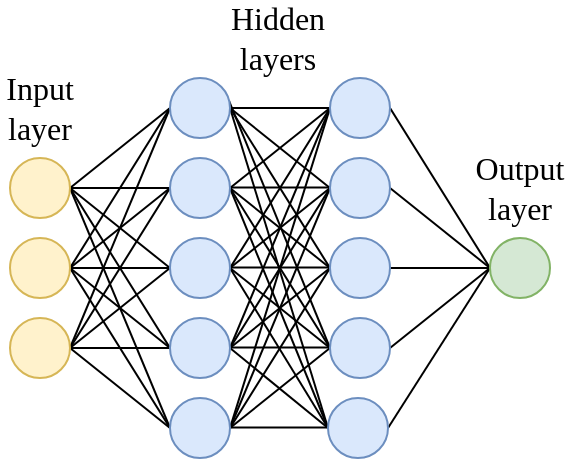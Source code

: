 <mxfile version="13.6.6" type="device"><diagram id="wyvYSxyy9mP0nuuE5lwd" name="Page-1"><mxGraphModel dx="813" dy="437" grid="1" gridSize="10" guides="1" tooltips="1" connect="1" arrows="1" fold="1" page="1" pageScale="1" pageWidth="827" pageHeight="1169" math="0" shadow="0" extFonts="Old Standard TT^https://fonts.googleapis.com/css?family=Old+Standard+TT"><root><mxCell id="0"/><mxCell id="1" parent="0"/><mxCell id="2ZrUHVWWdNkFMq_4CjiW-24" value="" style="endArrow=none;html=1;strokeColor=#000000;exitX=1;exitY=0.5;exitDx=0;exitDy=0;entryX=0;entryY=0.5;entryDx=0;entryDy=0;endFill=0;" parent="1" source="2ZrUHVWWdNkFMq_4CjiW-1" target="2ZrUHVWWdNkFMq_4CjiW-12" edge="1"><mxGeometry width="50" height="50" relative="1" as="geometry"><mxPoint x="390" y="440" as="sourcePoint"/><mxPoint x="440" y="390" as="targetPoint"/></mxGeometry></mxCell><mxCell id="2ZrUHVWWdNkFMq_4CjiW-25" value="" style="endArrow=none;html=1;strokeColor=#000000;exitX=1;exitY=0.5;exitDx=0;exitDy=0;entryX=0;entryY=0.5;entryDx=0;entryDy=0;" parent="1" source="2ZrUHVWWdNkFMq_4CjiW-1" target="2ZrUHVWWdNkFMq_4CjiW-11" edge="1"><mxGeometry width="50" height="50" relative="1" as="geometry"><mxPoint x="280" y="275" as="sourcePoint"/><mxPoint x="330" y="235" as="targetPoint"/></mxGeometry></mxCell><mxCell id="2ZrUHVWWdNkFMq_4CjiW-26" value="" style="endArrow=none;html=1;strokeColor=#000000;exitX=1;exitY=0.5;exitDx=0;exitDy=0;entryX=0;entryY=0.5;entryDx=0;entryDy=0;" parent="1" source="2ZrUHVWWdNkFMq_4CjiW-1" target="2ZrUHVWWdNkFMq_4CjiW-10" edge="1"><mxGeometry width="50" height="50" relative="1" as="geometry"><mxPoint x="280" y="275" as="sourcePoint"/><mxPoint x="330" y="275" as="targetPoint"/></mxGeometry></mxCell><mxCell id="2ZrUHVWWdNkFMq_4CjiW-27" value="" style="endArrow=none;html=1;strokeColor=#000000;exitX=1;exitY=0.5;exitDx=0;exitDy=0;entryX=0;entryY=0.5;entryDx=0;entryDy=0;" parent="1" source="2ZrUHVWWdNkFMq_4CjiW-1" target="2ZrUHVWWdNkFMq_4CjiW-9" edge="1"><mxGeometry width="50" height="50" relative="1" as="geometry"><mxPoint x="280" y="275" as="sourcePoint"/><mxPoint x="330" y="315" as="targetPoint"/></mxGeometry></mxCell><mxCell id="2ZrUHVWWdNkFMq_4CjiW-28" value="" style="endArrow=none;html=1;strokeColor=#000000;exitX=1;exitY=0.5;exitDx=0;exitDy=0;entryX=0;entryY=0.5;entryDx=0;entryDy=0;" parent="1" source="2ZrUHVWWdNkFMq_4CjiW-1" target="2ZrUHVWWdNkFMq_4CjiW-8" edge="1"><mxGeometry width="50" height="50" relative="1" as="geometry"><mxPoint x="280" y="275" as="sourcePoint"/><mxPoint x="330" y="355" as="targetPoint"/></mxGeometry></mxCell><mxCell id="2ZrUHVWWdNkFMq_4CjiW-39" value="" style="endArrow=none;html=1;strokeColor=#000000;exitX=1;exitY=0.5;exitDx=0;exitDy=0;entryX=0;entryY=0.5;entryDx=0;entryDy=0;" parent="1" source="2ZrUHVWWdNkFMq_4CjiW-2" target="2ZrUHVWWdNkFMq_4CjiW-12" edge="1"><mxGeometry width="50" height="50" relative="1" as="geometry"><mxPoint x="280" y="275" as="sourcePoint"/><mxPoint x="330" y="235" as="targetPoint"/></mxGeometry></mxCell><mxCell id="2ZrUHVWWdNkFMq_4CjiW-40" value="" style="endArrow=none;html=1;strokeColor=#000000;exitX=1;exitY=0.5;exitDx=0;exitDy=0;entryX=0;entryY=0.5;entryDx=0;entryDy=0;" parent="1" source="2ZrUHVWWdNkFMq_4CjiW-3" target="2ZrUHVWWdNkFMq_4CjiW-12" edge="1"><mxGeometry width="50" height="50" relative="1" as="geometry"><mxPoint x="280" y="315" as="sourcePoint"/><mxPoint x="330" y="235" as="targetPoint"/></mxGeometry></mxCell><mxCell id="2ZrUHVWWdNkFMq_4CjiW-43" value="" style="endArrow=none;html=1;strokeColor=#000000;exitX=1;exitY=0.5;exitDx=0;exitDy=0;entryX=0;entryY=0.5;entryDx=0;entryDy=0;" parent="1" source="2ZrUHVWWdNkFMq_4CjiW-2" target="2ZrUHVWWdNkFMq_4CjiW-11" edge="1"><mxGeometry width="50" height="50" relative="1" as="geometry"><mxPoint x="280" y="435" as="sourcePoint"/><mxPoint x="330" y="235" as="targetPoint"/></mxGeometry></mxCell><mxCell id="2ZrUHVWWdNkFMq_4CjiW-44" value="" style="endArrow=none;html=1;strokeColor=#000000;exitX=1;exitY=0.5;exitDx=0;exitDy=0;entryX=0;entryY=0.5;entryDx=0;entryDy=0;" parent="1" source="2ZrUHVWWdNkFMq_4CjiW-2" target="2ZrUHVWWdNkFMq_4CjiW-10" edge="1"><mxGeometry width="50" height="50" relative="1" as="geometry"><mxPoint x="280" y="315" as="sourcePoint"/><mxPoint x="330" y="275" as="targetPoint"/></mxGeometry></mxCell><mxCell id="2ZrUHVWWdNkFMq_4CjiW-45" value="" style="endArrow=none;html=1;strokeColor=#000000;exitX=1;exitY=0.5;exitDx=0;exitDy=0;entryX=0;entryY=0.5;entryDx=0;entryDy=0;" parent="1" source="2ZrUHVWWdNkFMq_4CjiW-2" target="2ZrUHVWWdNkFMq_4CjiW-9" edge="1"><mxGeometry width="50" height="50" relative="1" as="geometry"><mxPoint x="280" y="315" as="sourcePoint"/><mxPoint x="330" y="315" as="targetPoint"/></mxGeometry></mxCell><mxCell id="2ZrUHVWWdNkFMq_4CjiW-46" value="" style="endArrow=none;html=1;strokeColor=#000000;exitX=1;exitY=0.5;exitDx=0;exitDy=0;entryX=0;entryY=0.5;entryDx=0;entryDy=0;" parent="1" source="2ZrUHVWWdNkFMq_4CjiW-2" target="2ZrUHVWWdNkFMq_4CjiW-8" edge="1"><mxGeometry width="50" height="50" relative="1" as="geometry"><mxPoint x="280" y="315" as="sourcePoint"/><mxPoint x="330" y="355" as="targetPoint"/></mxGeometry></mxCell><mxCell id="2ZrUHVWWdNkFMq_4CjiW-49" value="" style="endArrow=none;html=1;strokeColor=#000000;exitX=1;exitY=0.5;exitDx=0;exitDy=0;entryX=0;entryY=0.5;entryDx=0;entryDy=0;" parent="1" source="2ZrUHVWWdNkFMq_4CjiW-3" target="2ZrUHVWWdNkFMq_4CjiW-11" edge="1"><mxGeometry width="50" height="50" relative="1" as="geometry"><mxPoint x="280" y="355" as="sourcePoint"/><mxPoint x="330" y="235" as="targetPoint"/></mxGeometry></mxCell><mxCell id="2ZrUHVWWdNkFMq_4CjiW-50" value="" style="endArrow=none;html=1;strokeColor=#000000;exitX=1;exitY=0.5;exitDx=0;exitDy=0;entryX=0;entryY=0.5;entryDx=0;entryDy=0;" parent="1" source="2ZrUHVWWdNkFMq_4CjiW-3" target="2ZrUHVWWdNkFMq_4CjiW-10" edge="1"><mxGeometry width="50" height="50" relative="1" as="geometry"><mxPoint x="280" y="355" as="sourcePoint"/><mxPoint x="330" y="275" as="targetPoint"/></mxGeometry></mxCell><mxCell id="2ZrUHVWWdNkFMq_4CjiW-51" value="" style="endArrow=none;html=1;strokeColor=#000000;exitX=1;exitY=0.5;exitDx=0;exitDy=0;entryX=0;entryY=0.5;entryDx=0;entryDy=0;" parent="1" source="2ZrUHVWWdNkFMq_4CjiW-3" target="2ZrUHVWWdNkFMq_4CjiW-9" edge="1"><mxGeometry width="50" height="50" relative="1" as="geometry"><mxPoint x="280" y="355" as="sourcePoint"/><mxPoint x="330" y="315" as="targetPoint"/></mxGeometry></mxCell><mxCell id="2ZrUHVWWdNkFMq_4CjiW-52" value="" style="endArrow=none;html=1;strokeColor=#000000;exitX=1;exitY=0.5;exitDx=0;exitDy=0;entryX=0;entryY=0.5;entryDx=0;entryDy=0;" parent="1" source="2ZrUHVWWdNkFMq_4CjiW-3" target="2ZrUHVWWdNkFMq_4CjiW-8" edge="1"><mxGeometry width="50" height="50" relative="1" as="geometry"><mxPoint x="280" y="355" as="sourcePoint"/><mxPoint x="330" y="355" as="targetPoint"/></mxGeometry></mxCell><mxCell id="2ZrUHVWWdNkFMq_4CjiW-67" value="" style="endArrow=none;html=1;strokeColor=#000000;exitX=1;exitY=0.5;exitDx=0;exitDy=0;entryX=0;entryY=0.5;entryDx=0;entryDy=0;" parent="1" source="2ZrUHVWWdNkFMq_4CjiW-13" target="2ZrUHVWWdNkFMq_4CjiW-21" edge="1"><mxGeometry width="50" height="50" relative="1" as="geometry"><mxPoint x="280" y="435" as="sourcePoint"/><mxPoint x="330" y="475" as="targetPoint"/></mxGeometry></mxCell><mxCell id="2ZrUHVWWdNkFMq_4CjiW-68" value="" style="endArrow=none;html=1;strokeColor=#000000;exitX=1;exitY=0.5;exitDx=0;exitDy=0;entryX=0;entryY=0.5;entryDx=0;entryDy=0;" parent="1" source="2ZrUHVWWdNkFMq_4CjiW-14" target="2ZrUHVWWdNkFMq_4CjiW-21" edge="1"><mxGeometry width="50" height="50" relative="1" as="geometry"><mxPoint x="440" y="235" as="sourcePoint"/><mxPoint x="490" y="355" as="targetPoint"/></mxGeometry></mxCell><mxCell id="2ZrUHVWWdNkFMq_4CjiW-69" value="" style="endArrow=none;html=1;strokeColor=#000000;exitX=1;exitY=0.5;exitDx=0;exitDy=0;entryX=0;entryY=0.5;entryDx=0;entryDy=0;" parent="1" source="2ZrUHVWWdNkFMq_4CjiW-15" target="2ZrUHVWWdNkFMq_4CjiW-21" edge="1"><mxGeometry width="50" height="50" relative="1" as="geometry"><mxPoint x="440" y="275" as="sourcePoint"/><mxPoint x="490" y="355" as="targetPoint"/></mxGeometry></mxCell><mxCell id="2ZrUHVWWdNkFMq_4CjiW-70" value="" style="endArrow=none;html=1;strokeColor=#000000;exitX=1;exitY=0.5;exitDx=0;exitDy=0;entryX=0;entryY=0.5;entryDx=0;entryDy=0;" parent="1" source="2ZrUHVWWdNkFMq_4CjiW-16" target="2ZrUHVWWdNkFMq_4CjiW-21" edge="1"><mxGeometry width="50" height="50" relative="1" as="geometry"><mxPoint x="440" y="315" as="sourcePoint"/><mxPoint x="490" y="355" as="targetPoint"/></mxGeometry></mxCell><mxCell id="2ZrUHVWWdNkFMq_4CjiW-71" value="" style="endArrow=none;html=1;strokeColor=#000000;exitX=1;exitY=0.5;exitDx=0;exitDy=0;entryX=0;entryY=0.5;entryDx=0;entryDy=0;" parent="1" source="2ZrUHVWWdNkFMq_4CjiW-17" target="2ZrUHVWWdNkFMq_4CjiW-21" edge="1"><mxGeometry width="50" height="50" relative="1" as="geometry"><mxPoint x="440" y="355" as="sourcePoint"/><mxPoint x="490" y="355" as="targetPoint"/></mxGeometry></mxCell><mxCell id="2ZrUHVWWdNkFMq_4CjiW-74" value="" style="endArrow=none;html=1;strokeColor=#000000;exitX=1;exitY=0.5;exitDx=0;exitDy=0;entryX=0;entryY=0.5;entryDx=0;entryDy=0;" parent="1" source="2ZrUHVWWdNkFMq_4CjiW-12" target="2ZrUHVWWdNkFMq_4CjiW-13" edge="1"><mxGeometry width="50" height="50" relative="1" as="geometry"><mxPoint x="440" y="235" as="sourcePoint"/><mxPoint x="490" y="355" as="targetPoint"/></mxGeometry></mxCell><mxCell id="2ZrUHVWWdNkFMq_4CjiW-75" value="" style="endArrow=none;html=1;strokeColor=#000000;exitX=1;exitY=0.5;exitDx=0;exitDy=0;entryX=0;entryY=0.5;entryDx=0;entryDy=0;" parent="1" edge="1"><mxGeometry width="50" height="50" relative="1" as="geometry"><mxPoint x="350" y="264.76" as="sourcePoint"/><mxPoint x="400" y="264.76" as="targetPoint"/></mxGeometry></mxCell><mxCell id="2ZrUHVWWdNkFMq_4CjiW-76" value="" style="endArrow=none;html=1;strokeColor=#000000;exitX=1;exitY=0.5;exitDx=0;exitDy=0;entryX=0;entryY=0.5;entryDx=0;entryDy=0;" parent="1" edge="1"><mxGeometry width="50" height="50" relative="1" as="geometry"><mxPoint x="350" y="304.76" as="sourcePoint"/><mxPoint x="400" y="304.76" as="targetPoint"/></mxGeometry></mxCell><mxCell id="2ZrUHVWWdNkFMq_4CjiW-77" value="" style="endArrow=none;html=1;strokeColor=#000000;exitX=1;exitY=0.5;exitDx=0;exitDy=0;entryX=0;entryY=0.5;entryDx=0;entryDy=0;" parent="1" edge="1"><mxGeometry width="50" height="50" relative="1" as="geometry"><mxPoint x="350" y="344.76" as="sourcePoint"/><mxPoint x="400" y="344.76" as="targetPoint"/></mxGeometry></mxCell><mxCell id="2ZrUHVWWdNkFMq_4CjiW-78" value="" style="endArrow=none;html=1;strokeColor=#000000;exitX=1;exitY=0.5;exitDx=0;exitDy=0;entryX=0;entryY=0.5;entryDx=0;entryDy=0;" parent="1" edge="1"><mxGeometry width="50" height="50" relative="1" as="geometry"><mxPoint x="350" y="384.76" as="sourcePoint"/><mxPoint x="400" y="384.76" as="targetPoint"/></mxGeometry></mxCell><mxCell id="2ZrUHVWWdNkFMq_4CjiW-83" value="" style="endArrow=none;html=1;strokeColor=#000000;exitX=1;exitY=0.5;exitDx=0;exitDy=0;entryX=0;entryY=0.5;entryDx=0;entryDy=0;" parent="1" source="2ZrUHVWWdNkFMq_4CjiW-8" target="2ZrUHVWWdNkFMq_4CjiW-16" edge="1"><mxGeometry width="50" height="50" relative="1" as="geometry"><mxPoint x="350" y="370" as="sourcePoint"/><mxPoint x="400" y="330" as="targetPoint"/></mxGeometry></mxCell><mxCell id="2ZrUHVWWdNkFMq_4CjiW-84" value="" style="endArrow=none;html=1;strokeColor=#000000;exitX=1;exitY=0.5;exitDx=0;exitDy=0;entryX=0;entryY=0.5;entryDx=0;entryDy=0;" parent="1" source="2ZrUHVWWdNkFMq_4CjiW-9" target="2ZrUHVWWdNkFMq_4CjiW-15" edge="1"><mxGeometry width="50" height="50" relative="1" as="geometry"><mxPoint x="360" y="395" as="sourcePoint"/><mxPoint x="410" y="355" as="targetPoint"/></mxGeometry></mxCell><mxCell id="2ZrUHVWWdNkFMq_4CjiW-85" value="" style="endArrow=none;html=1;strokeColor=#000000;exitX=1;exitY=0.5;exitDx=0;exitDy=0;entryX=0;entryY=0.5;entryDx=0;entryDy=0;" parent="1" source="2ZrUHVWWdNkFMq_4CjiW-10" target="2ZrUHVWWdNkFMq_4CjiW-14" edge="1"><mxGeometry width="50" height="50" relative="1" as="geometry"><mxPoint x="360" y="355" as="sourcePoint"/><mxPoint x="410" y="315" as="targetPoint"/></mxGeometry></mxCell><mxCell id="2ZrUHVWWdNkFMq_4CjiW-86" value="" style="endArrow=none;html=1;strokeColor=#000000;exitX=1;exitY=0.5;exitDx=0;exitDy=0;entryX=0;entryY=0.5;entryDx=0;entryDy=0;" parent="1" source="2ZrUHVWWdNkFMq_4CjiW-11" target="2ZrUHVWWdNkFMq_4CjiW-13" edge="1"><mxGeometry width="50" height="50" relative="1" as="geometry"><mxPoint x="360" y="315" as="sourcePoint"/><mxPoint x="410" y="275" as="targetPoint"/></mxGeometry></mxCell><mxCell id="2ZrUHVWWdNkFMq_4CjiW-87" value="" style="endArrow=none;html=1;strokeColor=#000000;exitX=1;exitY=0.5;exitDx=0;exitDy=0;entryX=0;entryY=0.5;entryDx=0;entryDy=0;" parent="1" source="2ZrUHVWWdNkFMq_4CjiW-12" target="2ZrUHVWWdNkFMq_4CjiW-14" edge="1"><mxGeometry width="50" height="50" relative="1" as="geometry"><mxPoint x="360" y="275" as="sourcePoint"/><mxPoint x="410" y="235" as="targetPoint"/></mxGeometry></mxCell><mxCell id="2ZrUHVWWdNkFMq_4CjiW-88" value="" style="endArrow=none;html=1;strokeColor=#000000;exitX=1;exitY=0.5;exitDx=0;exitDy=0;entryX=0;entryY=0.5;entryDx=0;entryDy=0;" parent="1" source="2ZrUHVWWdNkFMq_4CjiW-11" target="2ZrUHVWWdNkFMq_4CjiW-15" edge="1"><mxGeometry width="50" height="50" relative="1" as="geometry"><mxPoint x="360" y="235" as="sourcePoint"/><mxPoint x="410" y="275" as="targetPoint"/></mxGeometry></mxCell><mxCell id="2ZrUHVWWdNkFMq_4CjiW-89" value="" style="endArrow=none;html=1;strokeColor=#000000;exitX=1;exitY=0.5;exitDx=0;exitDy=0;entryX=0;entryY=0.5;entryDx=0;entryDy=0;" parent="1" source="2ZrUHVWWdNkFMq_4CjiW-10" target="2ZrUHVWWdNkFMq_4CjiW-16" edge="1"><mxGeometry width="50" height="50" relative="1" as="geometry"><mxPoint x="360" y="275" as="sourcePoint"/><mxPoint x="410" y="315" as="targetPoint"/></mxGeometry></mxCell><mxCell id="2ZrUHVWWdNkFMq_4CjiW-90" value="" style="endArrow=none;html=1;strokeColor=#000000;exitX=1;exitY=0.5;exitDx=0;exitDy=0;entryX=0;entryY=0.5;entryDx=0;entryDy=0;" parent="1" source="2ZrUHVWWdNkFMq_4CjiW-9" target="2ZrUHVWWdNkFMq_4CjiW-17" edge="1"><mxGeometry width="50" height="50" relative="1" as="geometry"><mxPoint x="360" y="315" as="sourcePoint"/><mxPoint x="410" y="355" as="targetPoint"/></mxGeometry></mxCell><mxCell id="2ZrUHVWWdNkFMq_4CjiW-93" value="" style="endArrow=none;html=1;strokeColor=#000000;exitX=1;exitY=0.5;exitDx=0;exitDy=0;entryX=0;entryY=0.5;entryDx=0;entryDy=0;" parent="1" source="2ZrUHVWWdNkFMq_4CjiW-12" target="2ZrUHVWWdNkFMq_4CjiW-15" edge="1"><mxGeometry width="50" height="50" relative="1" as="geometry"><mxPoint x="360" y="235" as="sourcePoint"/><mxPoint x="410" y="275" as="targetPoint"/></mxGeometry></mxCell><mxCell id="2ZrUHVWWdNkFMq_4CjiW-94" value="" style="endArrow=none;html=1;strokeColor=#000000;exitX=0.979;exitY=0.367;exitDx=0;exitDy=0;entryX=0;entryY=0.5;entryDx=0;entryDy=0;exitPerimeter=0;" parent="1" source="2ZrUHVWWdNkFMq_4CjiW-12" target="2ZrUHVWWdNkFMq_4CjiW-16" edge="1"><mxGeometry width="50" height="50" relative="1" as="geometry"><mxPoint x="360" y="235" as="sourcePoint"/><mxPoint x="410" y="315" as="targetPoint"/></mxGeometry></mxCell><mxCell id="2ZrUHVWWdNkFMq_4CjiW-95" value="" style="endArrow=none;html=1;strokeColor=#000000;exitX=1;exitY=0.5;exitDx=0;exitDy=0;entryX=0;entryY=0.5;entryDx=0;entryDy=0;" parent="1" source="2ZrUHVWWdNkFMq_4CjiW-12" target="2ZrUHVWWdNkFMq_4CjiW-17" edge="1"><mxGeometry width="50" height="50" relative="1" as="geometry"><mxPoint x="359.37" y="231.01" as="sourcePoint"/><mxPoint x="410" y="355" as="targetPoint"/></mxGeometry></mxCell><mxCell id="2ZrUHVWWdNkFMq_4CjiW-98" value="" style="endArrow=none;html=1;strokeColor=#000000;exitX=1;exitY=0.5;exitDx=0;exitDy=0;entryX=0;entryY=0.5;entryDx=0;entryDy=0;" parent="1" source="2ZrUHVWWdNkFMq_4CjiW-11" target="2ZrUHVWWdNkFMq_4CjiW-16" edge="1"><mxGeometry width="50" height="50" relative="1" as="geometry"><mxPoint x="380" y="255" as="sourcePoint"/><mxPoint x="430" y="415" as="targetPoint"/></mxGeometry></mxCell><mxCell id="2ZrUHVWWdNkFMq_4CjiW-101" value="" style="endArrow=none;html=1;strokeColor=#000000;exitX=1;exitY=0.5;exitDx=0;exitDy=0;entryX=0;entryY=0.5;entryDx=0;entryDy=0;" parent="1" source="2ZrUHVWWdNkFMq_4CjiW-11" target="2ZrUHVWWdNkFMq_4CjiW-17" edge="1"><mxGeometry width="50" height="50" relative="1" as="geometry"><mxPoint x="360" y="275" as="sourcePoint"/><mxPoint x="410" y="355" as="targetPoint"/></mxGeometry></mxCell><mxCell id="2ZrUHVWWdNkFMq_4CjiW-105" value="" style="endArrow=none;html=1;strokeColor=#000000;exitX=1;exitY=0.5;exitDx=0;exitDy=0;entryX=0;entryY=0.5;entryDx=0;entryDy=0;" parent="1" source="2ZrUHVWWdNkFMq_4CjiW-10" target="2ZrUHVWWdNkFMq_4CjiW-13" edge="1"><mxGeometry width="50" height="50" relative="1" as="geometry"><mxPoint x="360" y="235" as="sourcePoint"/><mxPoint x="410" y="275" as="targetPoint"/></mxGeometry></mxCell><mxCell id="2ZrUHVWWdNkFMq_4CjiW-106" value="" style="endArrow=none;html=1;strokeColor=#000000;exitX=1;exitY=0.5;exitDx=0;exitDy=0;entryX=0;entryY=0.5;entryDx=0;entryDy=0;" parent="1" source="2ZrUHVWWdNkFMq_4CjiW-10" target="2ZrUHVWWdNkFMq_4CjiW-17" edge="1"><mxGeometry width="50" height="50" relative="1" as="geometry"><mxPoint x="360" y="315" as="sourcePoint"/><mxPoint x="410" y="235" as="targetPoint"/></mxGeometry></mxCell><mxCell id="2ZrUHVWWdNkFMq_4CjiW-109" value="" style="endArrow=none;html=1;strokeColor=#000000;exitX=1;exitY=0.5;exitDx=0;exitDy=0;entryX=0;entryY=0.5;entryDx=0;entryDy=0;" parent="1" source="2ZrUHVWWdNkFMq_4CjiW-9" target="2ZrUHVWWdNkFMq_4CjiW-13" edge="1"><mxGeometry width="50" height="50" relative="1" as="geometry"><mxPoint x="360" y="315" as="sourcePoint"/><mxPoint x="410" y="475" as="targetPoint"/></mxGeometry></mxCell><mxCell id="2ZrUHVWWdNkFMq_4CjiW-110" value="" style="endArrow=none;html=1;strokeColor=#000000;exitX=1;exitY=0.5;exitDx=0;exitDy=0;entryX=0;entryY=0.5;entryDx=0;entryDy=0;" parent="1" source="2ZrUHVWWdNkFMq_4CjiW-9" target="2ZrUHVWWdNkFMq_4CjiW-14" edge="1"><mxGeometry width="50" height="50" relative="1" as="geometry"><mxPoint x="360" y="355" as="sourcePoint"/><mxPoint x="410" y="235" as="targetPoint"/></mxGeometry></mxCell><mxCell id="2ZrUHVWWdNkFMq_4CjiW-114" value="" style="endArrow=none;html=1;strokeColor=#000000;exitX=1;exitY=0.5;exitDx=0;exitDy=0;entryX=0;entryY=0.5;entryDx=0;entryDy=0;" parent="1" source="2ZrUHVWWdNkFMq_4CjiW-8" target="2ZrUHVWWdNkFMq_4CjiW-15" edge="1"><mxGeometry width="50" height="50" relative="1" as="geometry"><mxPoint x="360" y="395" as="sourcePoint"/><mxPoint x="410" y="475" as="targetPoint"/></mxGeometry></mxCell><mxCell id="2ZrUHVWWdNkFMq_4CjiW-115" value="" style="endArrow=none;html=1;strokeColor=#000000;exitX=1;exitY=0.5;exitDx=0;exitDy=0;entryX=0;entryY=0.5;entryDx=0;entryDy=0;" parent="1" source="2ZrUHVWWdNkFMq_4CjiW-8" target="2ZrUHVWWdNkFMq_4CjiW-14" edge="1"><mxGeometry width="50" height="50" relative="1" as="geometry"><mxPoint x="360" y="395" as="sourcePoint"/><mxPoint x="410" y="315" as="targetPoint"/></mxGeometry></mxCell><mxCell id="2ZrUHVWWdNkFMq_4CjiW-116" value="" style="endArrow=none;html=1;strokeColor=#000000;exitX=1;exitY=0.5;exitDx=0;exitDy=0;entryX=0;entryY=0.5;entryDx=0;entryDy=0;" parent="1" source="2ZrUHVWWdNkFMq_4CjiW-8" target="2ZrUHVWWdNkFMq_4CjiW-13" edge="1"><mxGeometry width="50" height="50" relative="1" as="geometry"><mxPoint x="360" y="395" as="sourcePoint"/><mxPoint x="410" y="275" as="targetPoint"/></mxGeometry></mxCell><mxCell id="wVoEas3Nscf-EZQ4JhxS-1" value="&lt;div style=&quot;font-size: 16px&quot;&gt;&lt;font style=&quot;font-size: 16px&quot;&gt;Input&lt;/font&gt;&lt;/div&gt;&lt;div style=&quot;font-size: 16px&quot;&gt;&lt;font style=&quot;font-size: 16px&quot;&gt;layer&lt;br&gt;&lt;/font&gt;&lt;/div&gt;" style="text;html=1;strokeColor=none;fillColor=none;align=center;verticalAlign=middle;whiteSpace=wrap;rounded=0;fontFamily=lmodern;" parent="1" vertex="1"><mxGeometry x="235" y="215" width="40" height="20" as="geometry"/></mxCell><mxCell id="wVoEas3Nscf-EZQ4JhxS-2" value="&lt;div style=&quot;font-size: 16px&quot;&gt;&lt;font style=&quot;font-size: 16px&quot;&gt;Hidden&lt;br&gt;&lt;/font&gt;&lt;/div&gt;&lt;div style=&quot;font-size: 16px&quot;&gt;&lt;font style=&quot;font-size: 16px&quot;&gt;layers&lt;br&gt;&lt;/font&gt;&lt;/div&gt;" style="text;html=1;strokeColor=none;fillColor=none;align=center;verticalAlign=middle;whiteSpace=wrap;rounded=0;fontFamily=lmodern;" parent="1" vertex="1"><mxGeometry x="349" y="180" width="50" height="20" as="geometry"/></mxCell><mxCell id="wVoEas3Nscf-EZQ4JhxS-3" value="&lt;div style=&quot;font-size: 16px&quot;&gt;&lt;font style=&quot;font-size: 16px&quot;&gt;Output&lt;/font&gt;&lt;/div&gt;&lt;div style=&quot;font-size: 16px&quot;&gt;&lt;font style=&quot;font-size: 16px&quot;&gt;layer&lt;br&gt;&lt;/font&gt;&lt;/div&gt;" style="text;html=1;strokeColor=none;fillColor=none;align=center;verticalAlign=middle;whiteSpace=wrap;rounded=0;fontFamily=lmodern;" parent="1" vertex="1"><mxGeometry x="475" y="255" width="40" height="20" as="geometry"/></mxCell><mxCell id="2ZrUHVWWdNkFMq_4CjiW-1" value="" style="ellipse;whiteSpace=wrap;html=1;aspect=fixed;fillColor=#fff2cc;strokeColor=#d6b656;" parent="1" vertex="1"><mxGeometry x="240" y="250" width="30" height="30" as="geometry"/></mxCell><mxCell id="2ZrUHVWWdNkFMq_4CjiW-2" value="" style="ellipse;whiteSpace=wrap;html=1;aspect=fixed;fillColor=#fff2cc;strokeColor=#d6b656;" parent="1" vertex="1"><mxGeometry x="240" y="290" width="30" height="30" as="geometry"/></mxCell><mxCell id="2ZrUHVWWdNkFMq_4CjiW-3" value="" style="ellipse;whiteSpace=wrap;html=1;aspect=fixed;fillColor=#fff2cc;strokeColor=#d6b656;" parent="1" vertex="1"><mxGeometry x="240" y="330" width="30" height="30" as="geometry"/></mxCell><mxCell id="2ZrUHVWWdNkFMq_4CjiW-8" value="" style="ellipse;whiteSpace=wrap;html=1;aspect=fixed;fillColor=#dae8fc;strokeColor=#6c8ebf;" parent="1" vertex="1"><mxGeometry x="320" y="370" width="30" height="30" as="geometry"/></mxCell><mxCell id="2ZrUHVWWdNkFMq_4CjiW-9" value="" style="ellipse;whiteSpace=wrap;html=1;aspect=fixed;fillColor=#dae8fc;strokeColor=#6c8ebf;" parent="1" vertex="1"><mxGeometry x="320" y="330" width="30" height="30" as="geometry"/></mxCell><mxCell id="2ZrUHVWWdNkFMq_4CjiW-10" value="" style="ellipse;whiteSpace=wrap;html=1;aspect=fixed;fillColor=#dae8fc;strokeColor=#6c8ebf;" parent="1" vertex="1"><mxGeometry x="320" y="290" width="30" height="30" as="geometry"/></mxCell><mxCell id="2ZrUHVWWdNkFMq_4CjiW-11" value="" style="ellipse;whiteSpace=wrap;html=1;aspect=fixed;fillColor=#dae8fc;strokeColor=#6c8ebf;" parent="1" vertex="1"><mxGeometry x="320" y="250" width="30" height="30" as="geometry"/></mxCell><mxCell id="2ZrUHVWWdNkFMq_4CjiW-12" value="" style="ellipse;whiteSpace=wrap;html=1;aspect=fixed;fillColor=#dae8fc;strokeColor=#6c8ebf;" parent="1" vertex="1"><mxGeometry x="320" y="210" width="30" height="30" as="geometry"/></mxCell><mxCell id="2ZrUHVWWdNkFMq_4CjiW-13" value="" style="ellipse;whiteSpace=wrap;html=1;aspect=fixed;fillColor=#dae8fc;strokeColor=#6c8ebf;" parent="1" vertex="1"><mxGeometry x="400" y="210" width="30" height="30" as="geometry"/></mxCell><mxCell id="2ZrUHVWWdNkFMq_4CjiW-14" value="" style="ellipse;whiteSpace=wrap;html=1;aspect=fixed;fillColor=#dae8fc;strokeColor=#6c8ebf;" parent="1" vertex="1"><mxGeometry x="400" y="250" width="30" height="30" as="geometry"/></mxCell><mxCell id="2ZrUHVWWdNkFMq_4CjiW-15" value="" style="ellipse;whiteSpace=wrap;html=1;aspect=fixed;fillColor=#dae8fc;strokeColor=#6c8ebf;" parent="1" vertex="1"><mxGeometry x="400" y="290" width="30" height="30" as="geometry"/></mxCell><mxCell id="2ZrUHVWWdNkFMq_4CjiW-16" value="" style="ellipse;whiteSpace=wrap;html=1;aspect=fixed;fillColor=#dae8fc;strokeColor=#6c8ebf;" parent="1" vertex="1"><mxGeometry x="400" y="330" width="30" height="30" as="geometry"/></mxCell><mxCell id="2ZrUHVWWdNkFMq_4CjiW-17" value="" style="ellipse;whiteSpace=wrap;html=1;aspect=fixed;fillColor=#dae8fc;strokeColor=#6c8ebf;" parent="1" vertex="1"><mxGeometry x="399" y="370" width="30" height="30" as="geometry"/></mxCell><mxCell id="2ZrUHVWWdNkFMq_4CjiW-21" value="" style="ellipse;whiteSpace=wrap;html=1;aspect=fixed;fillColor=#d5e8d4;strokeColor=#82b366;" parent="1" vertex="1"><mxGeometry x="480" y="290" width="30" height="30" as="geometry"/></mxCell></root></mxGraphModel></diagram></mxfile>